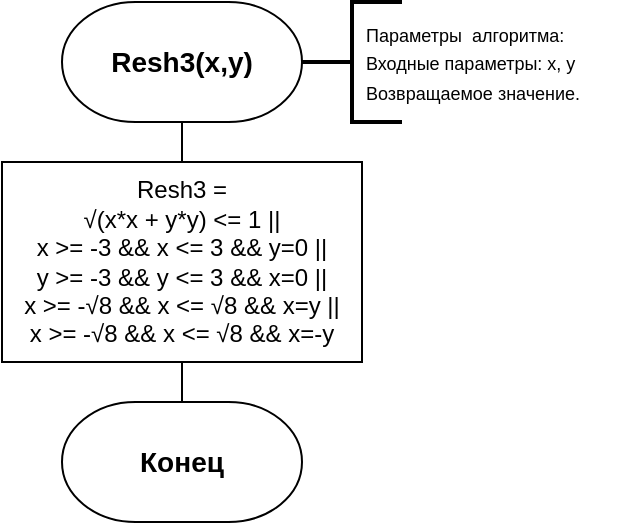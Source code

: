 <mxfile version="22.1.2" type="device">
  <diagram name="Page-1" id="74e2e168-ea6b-b213-b513-2b3c1d86103e">
    <mxGraphModel dx="523" dy="470" grid="1" gridSize="10" guides="0" tooltips="1" connect="1" arrows="0" fold="1" page="1" pageScale="1" pageWidth="827" pageHeight="1169" background="none" math="0" shadow="0">
      <root>
        <mxCell id="0" />
        <mxCell id="1" parent="0" />
        <mxCell id="duzxFuz499XpBN5VaYQ0-2" value="" style="group;labelBackgroundColor=none;fontFamily=Helvetica;" parent="1" vertex="1" connectable="0">
          <mxGeometry x="360" y="50" width="120" height="60" as="geometry" />
        </mxCell>
        <mxCell id="4oTWKZa-oMYPQXvp2SXr-9" value="&lt;b&gt;Resh3(x,y)&lt;/b&gt;" style="strokeWidth=1;html=1;shape=mxgraph.flowchart.terminator;whiteSpace=wrap;rounded=1;fontFamily=Helvetica;fontSize=14;fillColor=none;labelBackgroundColor=none;labelBorderColor=none;" parent="duzxFuz499XpBN5VaYQ0-2" vertex="1">
          <mxGeometry width="120.0" height="60" as="geometry" />
        </mxCell>
        <mxCell id="duzxFuz499XpBN5VaYQ0-9" value="" style="endArrow=none;html=1;rounded=0;entryX=0.5;entryY=1;entryDx=0;entryDy=0;exitX=0.5;exitY=0;exitDx=0;exitDy=0;labelBackgroundColor=none;fontColor=default;fontFamily=Helvetica;" parent="1" edge="1">
          <mxGeometry width="50" height="50" relative="1" as="geometry">
            <mxPoint x="420" y="130" as="sourcePoint" />
            <mxPoint x="420" y="110" as="targetPoint" />
          </mxGeometry>
        </mxCell>
        <mxCell id="duzxFuz499XpBN5VaYQ0-17" value="" style="group;labelBackgroundColor=none;fontFamily=Helvetica;" parent="1" vertex="1" connectable="0">
          <mxGeometry x="360" y="250" width="120" height="60" as="geometry" />
        </mxCell>
        <mxCell id="duzxFuz499XpBN5VaYQ0-18" value="" style="strokeWidth=1;html=1;shape=mxgraph.flowchart.terminator;whiteSpace=wrap;rounded=1;fontFamily=Helvetica;fontSize=14;fillColor=none;labelBackgroundColor=none;labelBorderColor=none;" parent="duzxFuz499XpBN5VaYQ0-17" vertex="1">
          <mxGeometry width="120.0" height="60" as="geometry" />
        </mxCell>
        <mxCell id="duzxFuz499XpBN5VaYQ0-19" value="&lt;b&gt;&lt;font style=&quot;font-size: 14px;&quot;&gt;Конец&lt;/font&gt;&lt;/b&gt;" style="text;html=1;strokeColor=none;fillColor=none;align=center;verticalAlign=middle;whiteSpace=wrap;rounded=0;labelBackgroundColor=none;fontFamily=Helvetica;" parent="duzxFuz499XpBN5VaYQ0-17" vertex="1">
          <mxGeometry width="120.0" height="60" as="geometry" />
        </mxCell>
        <mxCell id="duzxFuz499XpBN5VaYQ0-22" value="" style="endArrow=none;html=1;rounded=0;entryX=0.5;entryY=0;entryDx=0;entryDy=0;labelBackgroundColor=none;fontColor=default;fontFamily=Helvetica;exitX=0.5;exitY=1;exitDx=0;exitDy=0;" parent="1" target="duzxFuz499XpBN5VaYQ0-19" edge="1" source="cmF1lUIxUgk8CuS8iypQ-7">
          <mxGeometry width="50" height="50" relative="1" as="geometry">
            <mxPoint x="420" y="260" as="sourcePoint" />
            <mxPoint x="350" y="560" as="targetPoint" />
          </mxGeometry>
        </mxCell>
        <mxCell id="cmF1lUIxUgk8CuS8iypQ-2" value="" style="strokeWidth=2;html=1;shape=mxgraph.flowchart.annotation_2;align=left;labelPosition=right;pointerEvents=1;fontFamily=Helvetica;" vertex="1" parent="1">
          <mxGeometry x="480" y="50" width="50" height="60" as="geometry" />
        </mxCell>
        <mxCell id="cmF1lUIxUgk8CuS8iypQ-3" value="&lt;div style=&quot;&quot;&gt;&lt;span style=&quot;font-size: 9px; background-color: initial;&quot;&gt;Параметры&amp;nbsp; алгоритма:&lt;/span&gt;&lt;/div&gt;&lt;div style=&quot;&quot;&gt;&lt;span style=&quot;font-size: 9px; background-color: initial;&quot;&gt;Входные параметры: х, у&lt;/span&gt;&lt;/div&gt;&lt;div style=&quot;&quot;&gt;&lt;span style=&quot;font-size: 9px; background-color: initial;&quot;&gt;Возвращаемое значение.&lt;/span&gt;&lt;/div&gt;" style="text;html=1;strokeColor=none;fillColor=none;align=left;verticalAlign=middle;whiteSpace=wrap;rounded=0;fontFamily=Helvetica;" vertex="1" parent="1">
          <mxGeometry x="510" y="50" width="140" height="60" as="geometry" />
        </mxCell>
        <mxCell id="cmF1lUIxUgk8CuS8iypQ-7" value="Resh3 =&lt;br&gt;√(x*x + y*y) &amp;lt;= 1 ||&lt;br&gt;x &amp;gt;= -3 &amp;amp;&amp;amp; x &amp;lt;= 3 &amp;amp;&amp;amp; y=0 ||&lt;br&gt;y &amp;gt;= -3 &amp;amp;&amp;amp; y &amp;lt;= 3 &amp;amp;&amp;amp; x=0 ||&lt;br&gt;x &amp;gt;= -√8 &amp;amp;&amp;amp; x &amp;lt;=&amp;nbsp;√8 &amp;amp;&amp;amp; x=y ||&lt;br&gt;x &amp;gt;= -√8 &amp;amp;&amp;amp; x &amp;lt;=&amp;nbsp;√8&amp;nbsp;&amp;amp;&amp;amp; x=-y" style="rounded=0;whiteSpace=wrap;html=1;" vertex="1" parent="1">
          <mxGeometry x="330" y="130" width="180" height="100" as="geometry" />
        </mxCell>
      </root>
    </mxGraphModel>
  </diagram>
</mxfile>
